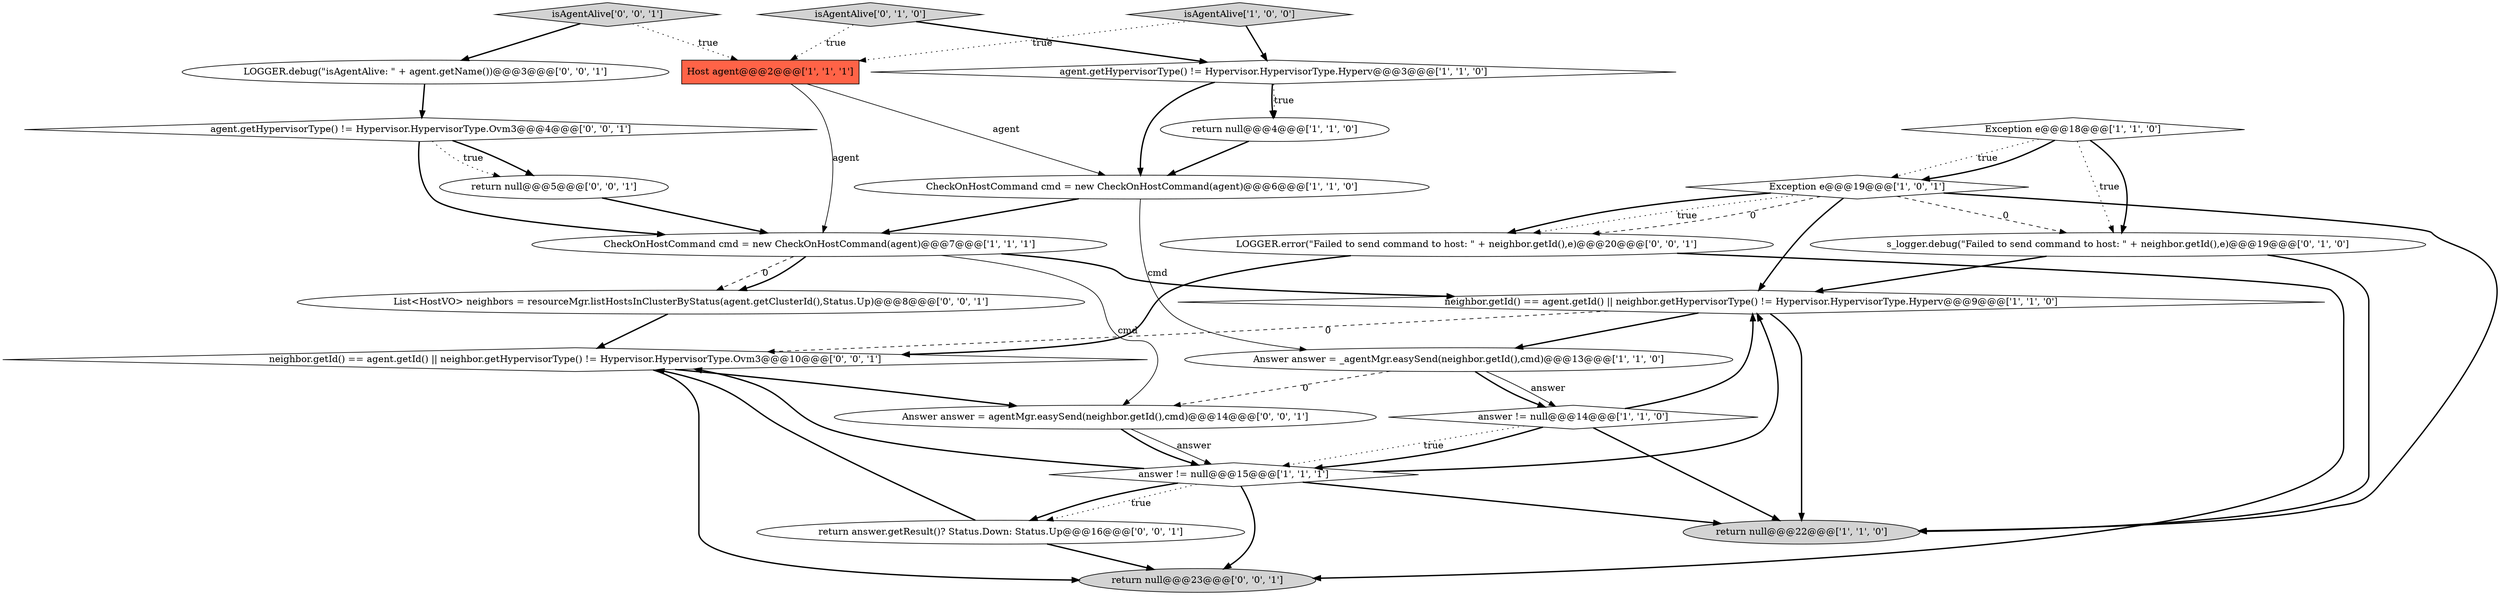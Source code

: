 digraph {
20 [style = filled, label = "agent.getHypervisorType() != Hypervisor.HypervisorType.Ovm3@@@4@@@['0', '0', '1']", fillcolor = white, shape = diamond image = "AAA0AAABBB3BBB"];
12 [style = filled, label = "Exception e@@@19@@@['1', '0', '1']", fillcolor = white, shape = diamond image = "AAA0AAABBB1BBB"];
14 [style = filled, label = "isAgentAlive['0', '1', '0']", fillcolor = lightgray, shape = diamond image = "AAA0AAABBB2BBB"];
6 [style = filled, label = "answer != null@@@14@@@['1', '1', '0']", fillcolor = white, shape = diamond image = "AAA0AAABBB1BBB"];
16 [style = filled, label = "neighbor.getId() == agent.getId() || neighbor.getHypervisorType() != Hypervisor.HypervisorType.Ovm3@@@10@@@['0', '0', '1']", fillcolor = white, shape = diamond image = "AAA0AAABBB3BBB"];
7 [style = filled, label = "answer != null@@@15@@@['1', '1', '1']", fillcolor = white, shape = diamond image = "AAA0AAABBB1BBB"];
19 [style = filled, label = "isAgentAlive['0', '0', '1']", fillcolor = lightgray, shape = diamond image = "AAA0AAABBB3BBB"];
4 [style = filled, label = "CheckOnHostCommand cmd = new CheckOnHostCommand(agent)@@@7@@@['1', '1', '1']", fillcolor = white, shape = ellipse image = "AAA0AAABBB1BBB"];
2 [style = filled, label = "return null@@@22@@@['1', '1', '0']", fillcolor = lightgray, shape = ellipse image = "AAA0AAABBB1BBB"];
11 [style = filled, label = "CheckOnHostCommand cmd = new CheckOnHostCommand(agent)@@@6@@@['1', '1', '0']", fillcolor = white, shape = ellipse image = "AAA0AAABBB1BBB"];
13 [style = filled, label = "s_logger.debug(\"Failed to send command to host: \" + neighbor.getId(),e)@@@19@@@['0', '1', '0']", fillcolor = white, shape = ellipse image = "AAA1AAABBB2BBB"];
1 [style = filled, label = "neighbor.getId() == agent.getId() || neighbor.getHypervisorType() != Hypervisor.HypervisorType.Hyperv@@@9@@@['1', '1', '0']", fillcolor = white, shape = diamond image = "AAA0AAABBB1BBB"];
8 [style = filled, label = "Host agent@@@2@@@['1', '1', '1']", fillcolor = tomato, shape = box image = "AAA0AAABBB1BBB"];
10 [style = filled, label = "return null@@@4@@@['1', '1', '0']", fillcolor = white, shape = ellipse image = "AAA0AAABBB1BBB"];
5 [style = filled, label = "isAgentAlive['1', '0', '0']", fillcolor = lightgray, shape = diamond image = "AAA0AAABBB1BBB"];
18 [style = filled, label = "LOGGER.error(\"Failed to send command to host: \" + neighbor.getId(),e)@@@20@@@['0', '0', '1']", fillcolor = white, shape = ellipse image = "AAA0AAABBB3BBB"];
17 [style = filled, label = "return answer.getResult()? Status.Down: Status.Up@@@16@@@['0', '0', '1']", fillcolor = white, shape = ellipse image = "AAA0AAABBB3BBB"];
22 [style = filled, label = "return null@@@5@@@['0', '0', '1']", fillcolor = white, shape = ellipse image = "AAA0AAABBB3BBB"];
3 [style = filled, label = "agent.getHypervisorType() != Hypervisor.HypervisorType.Hyperv@@@3@@@['1', '1', '0']", fillcolor = white, shape = diamond image = "AAA0AAABBB1BBB"];
21 [style = filled, label = "return null@@@23@@@['0', '0', '1']", fillcolor = lightgray, shape = ellipse image = "AAA0AAABBB3BBB"];
9 [style = filled, label = "Exception e@@@18@@@['1', '1', '0']", fillcolor = white, shape = diamond image = "AAA0AAABBB1BBB"];
15 [style = filled, label = "Answer answer = agentMgr.easySend(neighbor.getId(),cmd)@@@14@@@['0', '0', '1']", fillcolor = white, shape = ellipse image = "AAA0AAABBB3BBB"];
23 [style = filled, label = "List<HostVO> neighbors = resourceMgr.listHostsInClusterByStatus(agent.getClusterId(),Status.Up)@@@8@@@['0', '0', '1']", fillcolor = white, shape = ellipse image = "AAA0AAABBB3BBB"];
0 [style = filled, label = "Answer answer = _agentMgr.easySend(neighbor.getId(),cmd)@@@13@@@['1', '1', '0']", fillcolor = white, shape = ellipse image = "AAA0AAABBB1BBB"];
24 [style = filled, label = "LOGGER.debug(\"isAgentAlive: \" + agent.getName())@@@3@@@['0', '0', '1']", fillcolor = white, shape = ellipse image = "AAA0AAABBB3BBB"];
12->18 [style = dotted, label="true"];
5->8 [style = dotted, label="true"];
0->6 [style = bold, label=""];
3->10 [style = bold, label=""];
4->15 [style = solid, label="cmd"];
11->4 [style = bold, label=""];
4->23 [style = dashed, label="0"];
3->11 [style = bold, label=""];
14->3 [style = bold, label=""];
8->4 [style = solid, label="agent"];
7->17 [style = dotted, label="true"];
17->21 [style = bold, label=""];
6->7 [style = dotted, label="true"];
24->20 [style = bold, label=""];
12->2 [style = bold, label=""];
20->4 [style = bold, label=""];
9->13 [style = dotted, label="true"];
7->16 [style = bold, label=""];
9->13 [style = bold, label=""];
0->6 [style = solid, label="answer"];
15->7 [style = solid, label="answer"];
14->8 [style = dotted, label="true"];
12->1 [style = bold, label=""];
20->22 [style = bold, label=""];
23->16 [style = bold, label=""];
16->15 [style = bold, label=""];
10->11 [style = bold, label=""];
19->24 [style = bold, label=""];
15->7 [style = bold, label=""];
7->21 [style = bold, label=""];
19->8 [style = dotted, label="true"];
4->1 [style = bold, label=""];
6->2 [style = bold, label=""];
3->10 [style = dotted, label="true"];
12->18 [style = dashed, label="0"];
16->21 [style = bold, label=""];
11->0 [style = solid, label="cmd"];
20->22 [style = dotted, label="true"];
22->4 [style = bold, label=""];
12->18 [style = bold, label=""];
18->16 [style = bold, label=""];
12->13 [style = dashed, label="0"];
4->23 [style = bold, label=""];
18->21 [style = bold, label=""];
13->1 [style = bold, label=""];
7->17 [style = bold, label=""];
1->16 [style = dashed, label="0"];
5->3 [style = bold, label=""];
7->1 [style = bold, label=""];
0->15 [style = dashed, label="0"];
9->12 [style = dotted, label="true"];
6->7 [style = bold, label=""];
13->2 [style = bold, label=""];
17->16 [style = bold, label=""];
8->11 [style = solid, label="agent"];
6->1 [style = bold, label=""];
1->2 [style = bold, label=""];
9->12 [style = bold, label=""];
1->0 [style = bold, label=""];
7->2 [style = bold, label=""];
}
